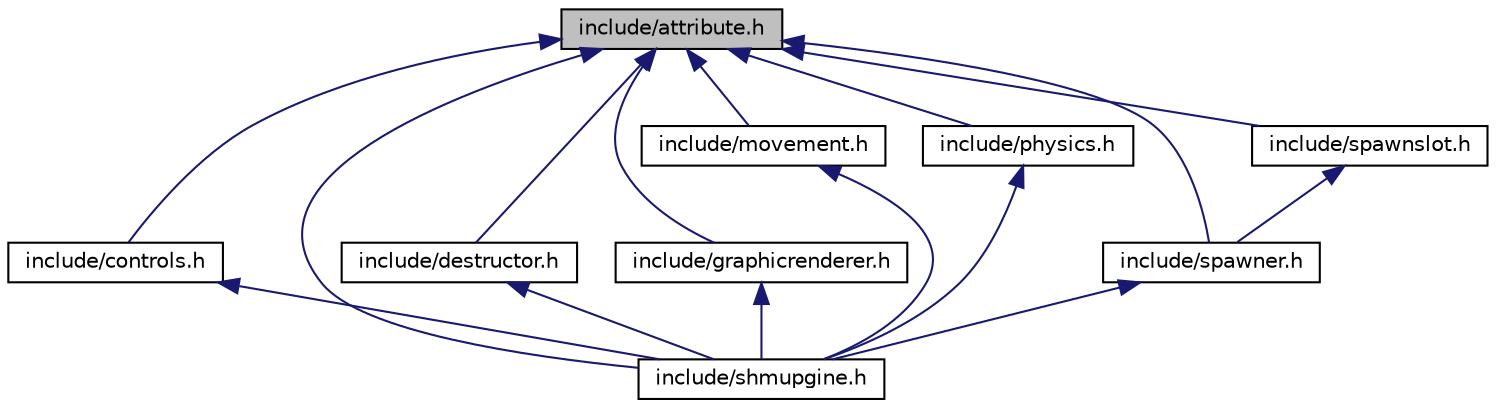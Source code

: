 digraph "include/attribute.h"
{
 // INTERACTIVE_SVG=YES
  edge [fontname="Helvetica",fontsize="10",labelfontname="Helvetica",labelfontsize="10"];
  node [fontname="Helvetica",fontsize="10",shape=record];
  Node1 [label="include/attribute.h",height=0.2,width=0.4,color="black", fillcolor="grey75", style="filled", fontcolor="black"];
  Node1 -> Node2 [dir="back",color="midnightblue",fontsize="10",style="solid",fontname="Helvetica"];
  Node2 [label="include/controls.h",height=0.2,width=0.4,color="black", fillcolor="white", style="filled",URL="$controls_8h.html",tooltip="Contains the definition of the class `controls&#39; which inherits from `attribute&#39;. It manages user inpu..."];
  Node2 -> Node3 [dir="back",color="midnightblue",fontsize="10",style="solid",fontname="Helvetica"];
  Node3 [label="include/shmupgine.h",height=0.2,width=0.4,color="black", fillcolor="white", style="filled",URL="$shmupgine_8h_source.html"];
  Node1 -> Node4 [dir="back",color="midnightblue",fontsize="10",style="solid",fontname="Helvetica"];
  Node4 [label="include/destructor.h",height=0.2,width=0.4,color="black", fillcolor="white", style="filled",URL="$destructor_8h.html",tooltip="Contains the definition of the attribute destructor. "];
  Node4 -> Node3 [dir="back",color="midnightblue",fontsize="10",style="solid",fontname="Helvetica"];
  Node1 -> Node5 [dir="back",color="midnightblue",fontsize="10",style="solid",fontname="Helvetica"];
  Node5 [label="include/graphicrenderer.h",height=0.2,width=0.4,color="black", fillcolor="white", style="filled",URL="$graphicrenderer_8h.html",tooltip="Contains the definition of the attribute graphicrenderer which allows the entity to have a sprite..."];
  Node5 -> Node3 [dir="back",color="midnightblue",fontsize="10",style="solid",fontname="Helvetica"];
  Node1 -> Node6 [dir="back",color="midnightblue",fontsize="10",style="solid",fontname="Helvetica"];
  Node6 [label="include/movement.h",height=0.2,width=0.4,color="black", fillcolor="white", style="filled",URL="$movement_8h_source.html"];
  Node6 -> Node3 [dir="back",color="midnightblue",fontsize="10",style="solid",fontname="Helvetica"];
  Node1 -> Node7 [dir="back",color="midnightblue",fontsize="10",style="solid",fontname="Helvetica"];
  Node7 [label="include/physics.h",height=0.2,width=0.4,color="black", fillcolor="white", style="filled",URL="$physics_8h.html",tooltip="Contains the definition of the attribute `physics&#39; used to set an uniform rectilinear motion..."];
  Node7 -> Node3 [dir="back",color="midnightblue",fontsize="10",style="solid",fontname="Helvetica"];
  Node1 -> Node3 [dir="back",color="midnightblue",fontsize="10",style="solid",fontname="Helvetica"];
  Node1 -> Node8 [dir="back",color="midnightblue",fontsize="10",style="solid",fontname="Helvetica"];
  Node8 [label="include/spawner.h",height=0.2,width=0.4,color="black", fillcolor="white", style="filled",URL="$spawner_8h_source.html"];
  Node8 -> Node3 [dir="back",color="midnightblue",fontsize="10",style="solid",fontname="Helvetica"];
  Node1 -> Node9 [dir="back",color="midnightblue",fontsize="10",style="solid",fontname="Helvetica"];
  Node9 [label="include/spawnslot.h",height=0.2,width=0.4,color="black", fillcolor="white", style="filled",URL="$spawnslot_8h_source.html"];
  Node9 -> Node8 [dir="back",color="midnightblue",fontsize="10",style="solid",fontname="Helvetica"];
}
